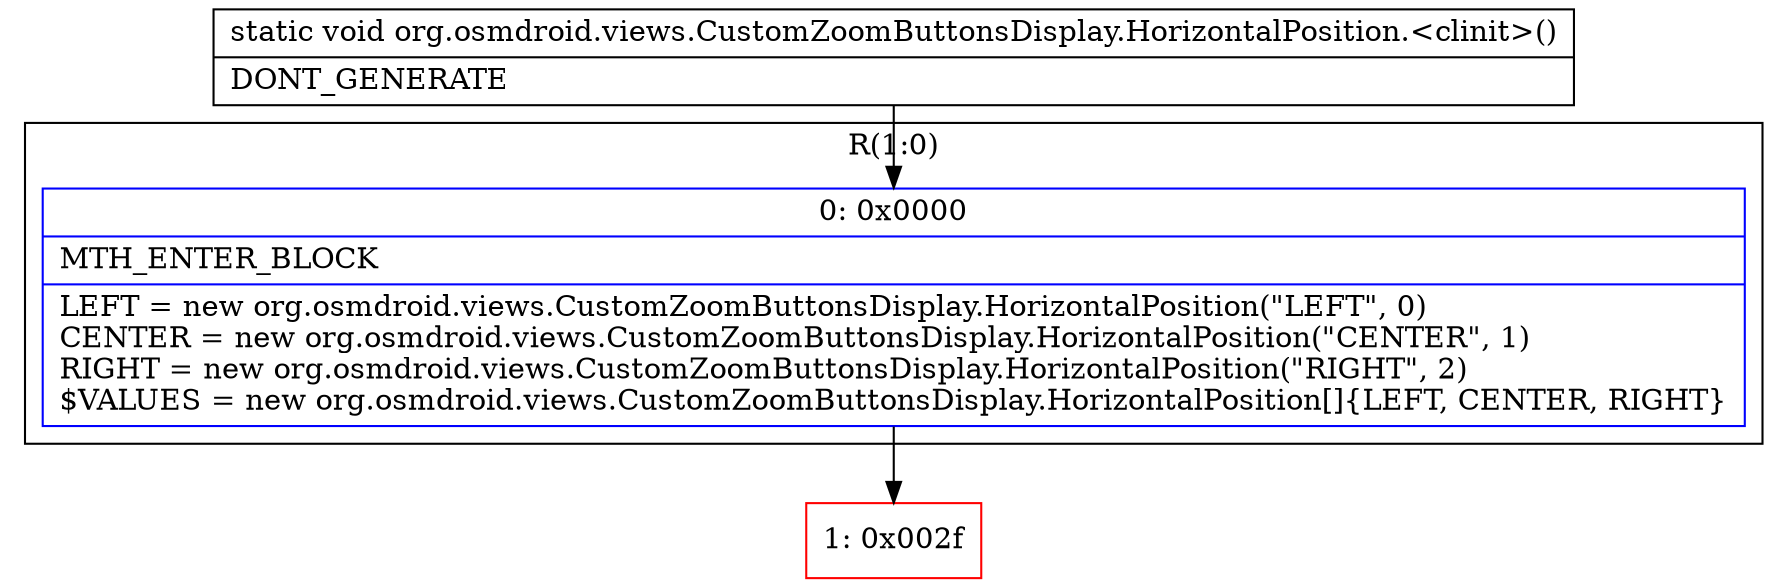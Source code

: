 digraph "CFG fororg.osmdroid.views.CustomZoomButtonsDisplay.HorizontalPosition.\<clinit\>()V" {
subgraph cluster_Region_1535908582 {
label = "R(1:0)";
node [shape=record,color=blue];
Node_0 [shape=record,label="{0\:\ 0x0000|MTH_ENTER_BLOCK\l|LEFT = new org.osmdroid.views.CustomZoomButtonsDisplay.HorizontalPosition(\"LEFT\", 0)\lCENTER = new org.osmdroid.views.CustomZoomButtonsDisplay.HorizontalPosition(\"CENTER\", 1)\lRIGHT = new org.osmdroid.views.CustomZoomButtonsDisplay.HorizontalPosition(\"RIGHT\", 2)\l$VALUES = new org.osmdroid.views.CustomZoomButtonsDisplay.HorizontalPosition[]\{LEFT, CENTER, RIGHT\}\l}"];
}
Node_1 [shape=record,color=red,label="{1\:\ 0x002f}"];
MethodNode[shape=record,label="{static void org.osmdroid.views.CustomZoomButtonsDisplay.HorizontalPosition.\<clinit\>()  | DONT_GENERATE\l}"];
MethodNode -> Node_0;
Node_0 -> Node_1;
}


